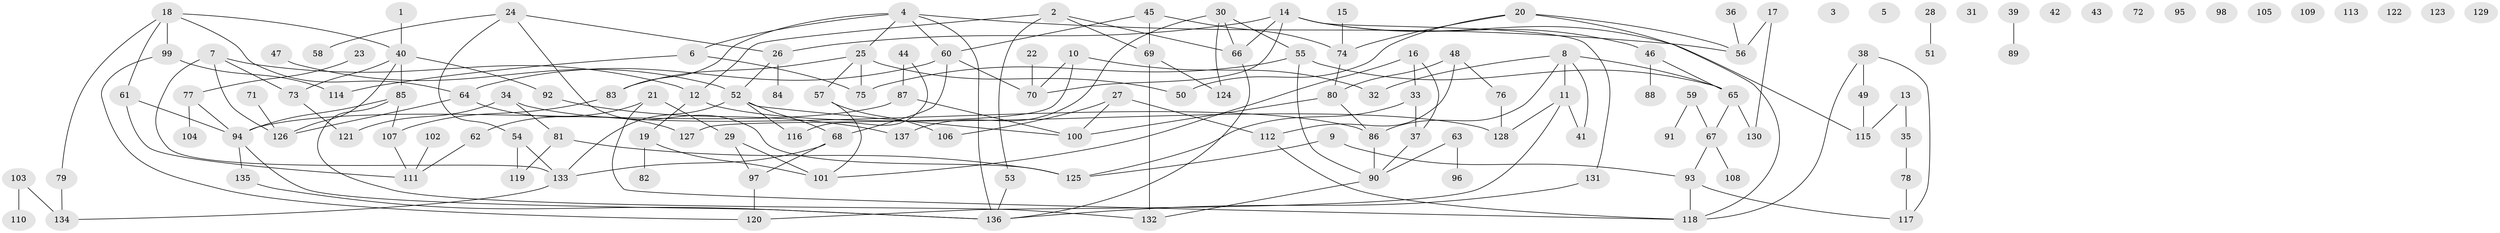 // Generated by graph-tools (version 1.1) at 2025/33/03/09/25 02:33:47]
// undirected, 137 vertices, 179 edges
graph export_dot {
graph [start="1"]
  node [color=gray90,style=filled];
  1;
  2;
  3;
  4;
  5;
  6;
  7;
  8;
  9;
  10;
  11;
  12;
  13;
  14;
  15;
  16;
  17;
  18;
  19;
  20;
  21;
  22;
  23;
  24;
  25;
  26;
  27;
  28;
  29;
  30;
  31;
  32;
  33;
  34;
  35;
  36;
  37;
  38;
  39;
  40;
  41;
  42;
  43;
  44;
  45;
  46;
  47;
  48;
  49;
  50;
  51;
  52;
  53;
  54;
  55;
  56;
  57;
  58;
  59;
  60;
  61;
  62;
  63;
  64;
  65;
  66;
  67;
  68;
  69;
  70;
  71;
  72;
  73;
  74;
  75;
  76;
  77;
  78;
  79;
  80;
  81;
  82;
  83;
  84;
  85;
  86;
  87;
  88;
  89;
  90;
  91;
  92;
  93;
  94;
  95;
  96;
  97;
  98;
  99;
  100;
  101;
  102;
  103;
  104;
  105;
  106;
  107;
  108;
  109;
  110;
  111;
  112;
  113;
  114;
  115;
  116;
  117;
  118;
  119;
  120;
  121;
  122;
  123;
  124;
  125;
  126;
  127;
  128;
  129;
  130;
  131;
  132;
  133;
  134;
  135;
  136;
  137;
  1 -- 40;
  2 -- 12;
  2 -- 53;
  2 -- 66;
  2 -- 69;
  4 -- 6;
  4 -- 25;
  4 -- 56;
  4 -- 60;
  4 -- 83;
  4 -- 136;
  6 -- 75;
  6 -- 114;
  7 -- 12;
  7 -- 73;
  7 -- 126;
  7 -- 133;
  8 -- 11;
  8 -- 32;
  8 -- 41;
  8 -- 65;
  8 -- 86;
  9 -- 93;
  9 -- 125;
  10 -- 32;
  10 -- 70;
  10 -- 127;
  11 -- 41;
  11 -- 120;
  11 -- 128;
  12 -- 19;
  12 -- 128;
  13 -- 35;
  13 -- 115;
  14 -- 26;
  14 -- 46;
  14 -- 66;
  14 -- 70;
  14 -- 115;
  14 -- 131;
  15 -- 74;
  16 -- 33;
  16 -- 37;
  16 -- 101;
  17 -- 56;
  17 -- 130;
  18 -- 40;
  18 -- 61;
  18 -- 64;
  18 -- 79;
  18 -- 99;
  19 -- 82;
  19 -- 101;
  20 -- 50;
  20 -- 56;
  20 -- 74;
  20 -- 118;
  21 -- 29;
  21 -- 62;
  21 -- 118;
  22 -- 70;
  23 -- 77;
  24 -- 26;
  24 -- 54;
  24 -- 58;
  24 -- 125;
  25 -- 50;
  25 -- 57;
  25 -- 75;
  25 -- 83;
  26 -- 52;
  26 -- 84;
  27 -- 100;
  27 -- 106;
  27 -- 112;
  28 -- 51;
  29 -- 97;
  29 -- 101;
  30 -- 55;
  30 -- 66;
  30 -- 124;
  30 -- 137;
  33 -- 37;
  33 -- 125;
  34 -- 81;
  34 -- 86;
  34 -- 121;
  35 -- 78;
  36 -- 56;
  37 -- 90;
  38 -- 49;
  38 -- 117;
  38 -- 118;
  39 -- 89;
  40 -- 73;
  40 -- 85;
  40 -- 92;
  40 -- 126;
  44 -- 87;
  44 -- 116;
  45 -- 60;
  45 -- 69;
  45 -- 74;
  46 -- 65;
  46 -- 88;
  47 -- 52;
  48 -- 76;
  48 -- 80;
  48 -- 112;
  49 -- 115;
  52 -- 68;
  52 -- 100;
  52 -- 116;
  52 -- 133;
  53 -- 136;
  54 -- 119;
  54 -- 133;
  55 -- 65;
  55 -- 75;
  55 -- 90;
  57 -- 101;
  57 -- 106;
  59 -- 67;
  59 -- 91;
  60 -- 64;
  60 -- 68;
  60 -- 70;
  61 -- 94;
  61 -- 111;
  62 -- 111;
  63 -- 90;
  63 -- 96;
  64 -- 126;
  64 -- 127;
  65 -- 67;
  65 -- 130;
  66 -- 136;
  67 -- 93;
  67 -- 108;
  68 -- 97;
  68 -- 133;
  69 -- 124;
  69 -- 132;
  71 -- 126;
  73 -- 121;
  74 -- 80;
  76 -- 128;
  77 -- 94;
  77 -- 104;
  78 -- 117;
  79 -- 134;
  80 -- 86;
  80 -- 100;
  81 -- 119;
  81 -- 125;
  83 -- 107;
  85 -- 94;
  85 -- 107;
  85 -- 132;
  86 -- 90;
  87 -- 94;
  87 -- 100;
  90 -- 132;
  92 -- 137;
  93 -- 117;
  93 -- 118;
  94 -- 135;
  94 -- 136;
  97 -- 120;
  99 -- 114;
  99 -- 120;
  102 -- 111;
  103 -- 110;
  103 -- 134;
  107 -- 111;
  112 -- 118;
  131 -- 136;
  133 -- 134;
  135 -- 136;
}
